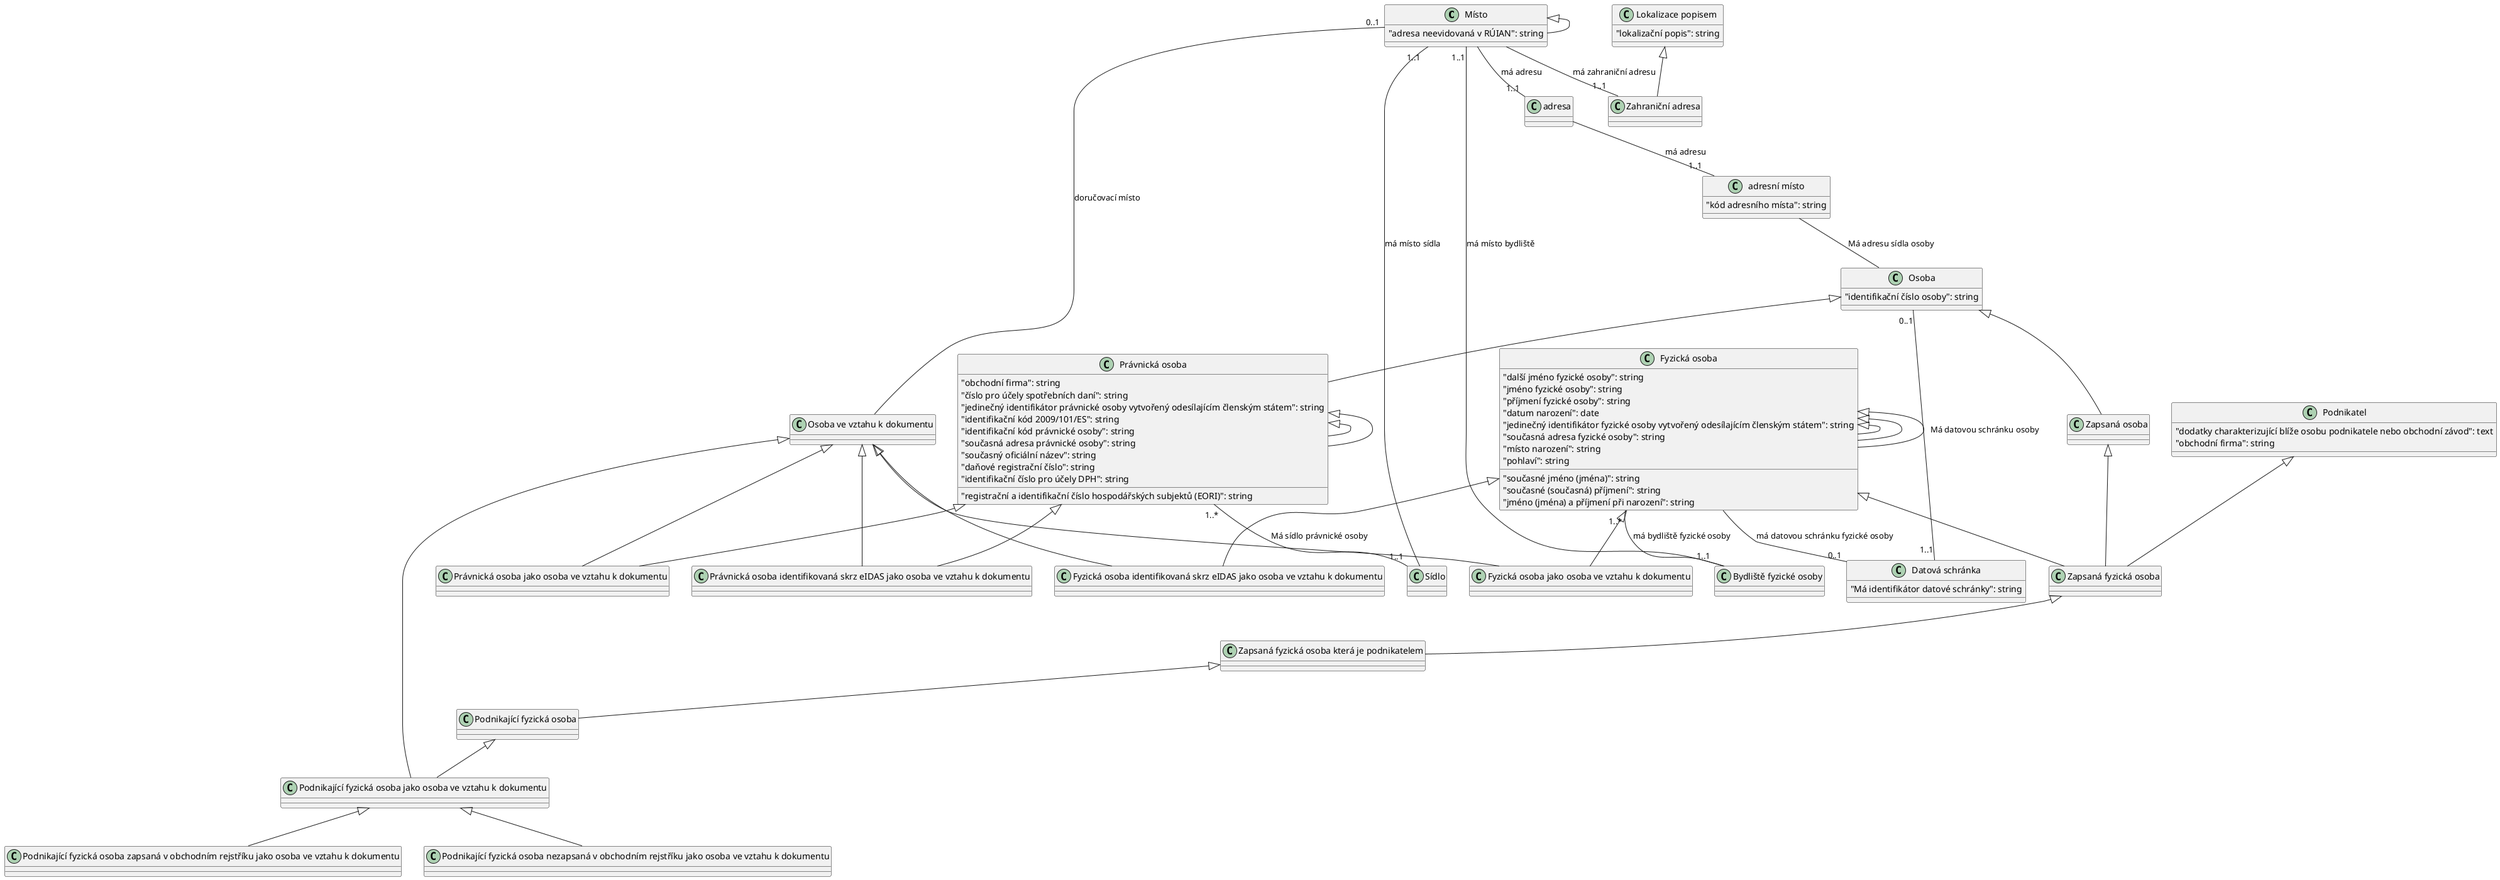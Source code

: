 @startuml
set namespaceSeparator none
class "Místo" {
  "adresa neevidovaná v RÚIAN": string
}

class adresa {
}

class "Zahraniční adresa" {
}

class "Lokalizace popisem" {
  "lokalizační popis": string
}

class "adresní místo" {
  "kód adresního místa": string
}

class "Právnická osoba" {
  "obchodní firma": string
}

class "Fyzická osoba" {
}

class "Podnikající fyzická osoba" {
}

class Osoba {
  "identifikační číslo osoby": string
}

class "Právnická osoba" {
  "číslo pro účely spotřebních daní": string
  "registrační a identifikační číslo hospodářských subjektů (EORI)": string
  "jedinečný identifikátor právnické osoby vytvořený odesílajícím členským státem": string
  "identifikační kód 2009/101/ES": string
  "identifikační kód právnické osoby": string
  "současná adresa právnické osoby": string
  "současný oficiální název": string
  "daňové registrační číslo": string
  "identifikační číslo pro účely DPH": string
}

class "Právnická osoba" {
}

class "Datová schránka" {
  "Má identifikátor datové schránky": string
}

class "Sídlo" {
}

class "Místo" {
}

class "Fyzická osoba" {
  "další jméno fyzické osoby": string
  "jméno fyzické osoby": string
  "příjmení fyzické osoby": string
}

class "Fyzická osoba" {
  "datum narození": date
  "jedinečný identifikátor fyzické osoby vytvořený odesílajícím členským státem": string
  "současné jméno (jména)": string
  "současné (současná) příjmení": string
  "současná adresa fyzické osoby": string
  "jméno (jména) a příjmení při narození": string
  "místo narození": string
  "pohlaví": string
}

class "Bydliště fyzické osoby" {
}

class Podnikatel {
  "dodatky charakterizující blíže osobu podnikatele nebo obchodní závod": text
  "obchodní firma": string
}

class "Zapsaná fyzická osoba" {
}

class "Fyzická osoba" {
}

class "Zapsaná osoba" {
}

class "Zapsaná fyzická osoba která je podnikatelem" {
}

class "Osoba ve vztahu k dokumentu" {
}

class "Právnická osoba jako osoba ve vztahu k dokumentu" {
}

class "Fyzická osoba jako osoba ve vztahu k dokumentu" {
}

class "Podnikající fyzická osoba jako osoba ve vztahu k dokumentu" {
}

class "Podnikající fyzická osoba zapsaná v obchodním rejstříku jako osoba ve vztahu k dokumentu" {
}

class "Podnikající fyzická osoba nezapsaná v obchodním rejstříku jako osoba ve vztahu k dokumentu" {
}

class "Fyzická osoba identifikovaná skrz eIDAS jako osoba ve vztahu k dokumentu" {
}

class "Právnická osoba identifikovaná skrz eIDAS jako osoba ve vztahu k dokumentu" {
}

"Lokalizace popisem" <|-- "Zahraniční adresa"
Osoba <|-- "Právnická osoba"
"Právnická osoba" <|-- "Právnická osoba"
"Právnická osoba" <|-- "Právnická osoba"
"Fyzická osoba" <|-- "Fyzická osoba"
"Fyzická osoba" <|-- "Fyzická osoba"
"Zapsaná fyzická osoba která je podnikatelem" <|-- "Podnikající fyzická osoba"
"Místo" <|-- "Místo"
Podnikatel <|-- "Zapsaná fyzická osoba"
"Fyzická osoba" <|-- "Zapsaná fyzická osoba"
"Zapsaná osoba" <|-- "Zapsaná fyzická osoba"
"Fyzická osoba" <|-- "Fyzická osoba"
Osoba <|-- "Zapsaná osoba"
"Zapsaná fyzická osoba" <|-- "Zapsaná fyzická osoba která je podnikatelem"
"Osoba ve vztahu k dokumentu" <|-- "Právnická osoba jako osoba ve vztahu k dokumentu"
"Právnická osoba" <|-- "Právnická osoba jako osoba ve vztahu k dokumentu"
"Osoba ve vztahu k dokumentu" <|-- "Fyzická osoba jako osoba ve vztahu k dokumentu"
"Fyzická osoba" <|-- "Fyzická osoba jako osoba ve vztahu k dokumentu"
"Osoba ve vztahu k dokumentu" <|-- "Podnikající fyzická osoba jako osoba ve vztahu k dokumentu"
"Podnikající fyzická osoba" <|-- "Podnikající fyzická osoba jako osoba ve vztahu k dokumentu"
"Podnikající fyzická osoba jako osoba ve vztahu k dokumentu" <|-- "Podnikající fyzická osoba zapsaná v obchodním rejstříku jako osoba ve vztahu k dokumentu"
"Podnikající fyzická osoba jako osoba ve vztahu k dokumentu" <|-- "Podnikající fyzická osoba nezapsaná v obchodním rejstříku jako osoba ve vztahu k dokumentu"
"Fyzická osoba" <|-- "Fyzická osoba identifikovaná skrz eIDAS jako osoba ve vztahu k dokumentu"
"Osoba ve vztahu k dokumentu" <|-- "Fyzická osoba identifikovaná skrz eIDAS jako osoba ve vztahu k dokumentu"
"Právnická osoba" <|-- "Právnická osoba identifikovaná skrz eIDAS jako osoba ve vztahu k dokumentu"
"Osoba ve vztahu k dokumentu" <|-- "Právnická osoba identifikovaná skrz eIDAS jako osoba ve vztahu k dokumentu"
"Místo" -- "1..1" adresa :  "má adresu"
"Místo" -- "1..1" "Zahraniční adresa" :  "má zahraniční adresu"
adresa -- "1..1" "adresní místo" :  "má adresu"
"adresní místo" -- Osoba :  "Má adresu sídla osoby"
"Fyzická osoba" -- "0..1" "Datová schránka" :  "má datovou schránku fyzické osoby"
Osoba "0..1" -- "1..1" "Datová schránka" :  "Má datovou schránku osoby"
"Právnická osoba" "1..*" -- "1..1" "Sídlo" :  "Má sídlo právnické osoby"
"Sídlo" -- "1..1" "Místo" :  "má místo sídla"
"Místo" "1..1" -- "Bydliště fyzické osoby" :  "má místo bydliště"
"Místo" "0..1" -- "Osoba ve vztahu k dokumentu" :  "doručovací místo"
"Fyzická osoba" "1..*" -- "1..1" "Bydliště fyzické osoby" :  "má bydliště fyzické osoby"
@enduml
